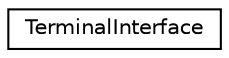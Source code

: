 digraph "Graphical Class Hierarchy"
{
  edge [fontname="Helvetica",fontsize="10",labelfontname="Helvetica",labelfontsize="10"];
  node [fontname="Helvetica",fontsize="10",shape=record];
  rankdir="LR";
  Node0 [label="TerminalInterface",height=0.2,width=0.4,color="black", fillcolor="white", style="filled",URL="$classTerminalInterface.html",tooltip="TerminalInterface is an interface implemented by KonsolePart to allow developers access to the Konsol..."];
}
